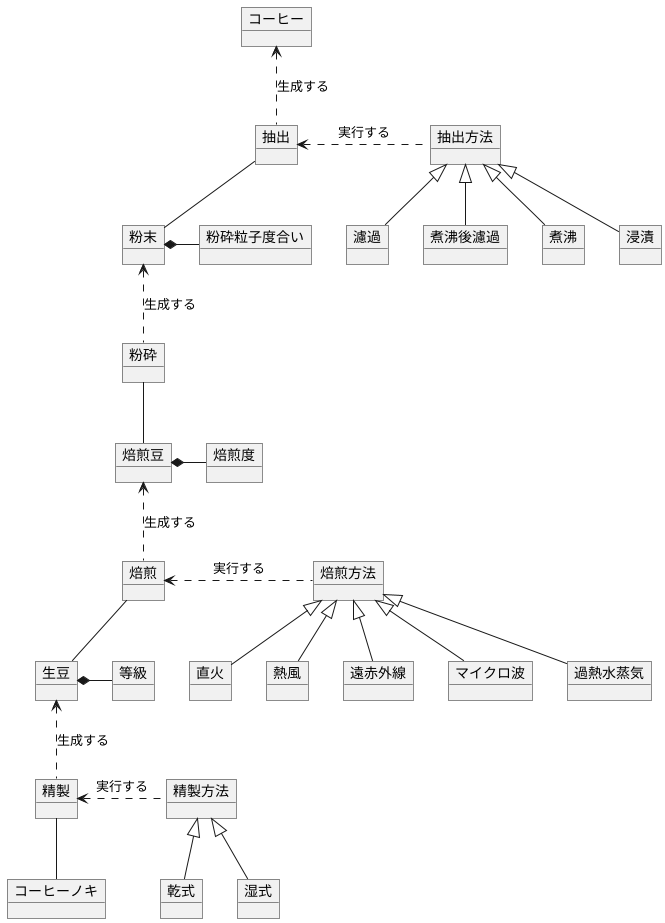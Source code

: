 @startuml コーヒーのモデル
object コーヒーノキ
object 精製
object 精製方法
object 乾式
object 湿式
object 生豆
object 等級

精製方法 <|-- 乾式
精製方法 <|-- 湿式
精製 <. 精製方法 : 実行する
精製 -- コーヒーノキ
生豆 <.. 精製 : 生成する
生豆 *- 等級

object 焙煎
object 焙煎方法
object 直火
object 熱風
object 遠赤外線
object マイクロ波
object 過熱水蒸気
object 焙煎豆
object 焙煎度

焙煎方法 <|-- 直火
焙煎方法 <|-- 熱風
焙煎方法 <|-- 遠赤外線
焙煎方法 <|-- マイクロ波
焙煎方法 <|-- 過熱水蒸気
焙煎 <. 焙煎方法 : 実行する
焙煎 -- 生豆
焙煎豆 <.. 焙煎 : 生成する
焙煎豆 *- 焙煎度

object 粉砕
object 粉砕粒子度合い
object 粉末

粉砕 -- 焙煎豆
粉末 <.. 粉砕 : 生成する
粉末 *- 粉砕粒子度合い

object 抽出
object 抽出方法
object 濾過
object 煮沸後濾過
object 煮沸
object 浸漬
object コーヒー

抽出方法 <|-- 濾過
抽出方法 <|-- 煮沸後濾過
抽出方法 <|-- 煮沸
抽出方法 <|-- 浸漬
抽出 <. 抽出方法 : 実行する
抽出 -- 粉末
コーヒー <.. 抽出 : 生成する
@enduml
